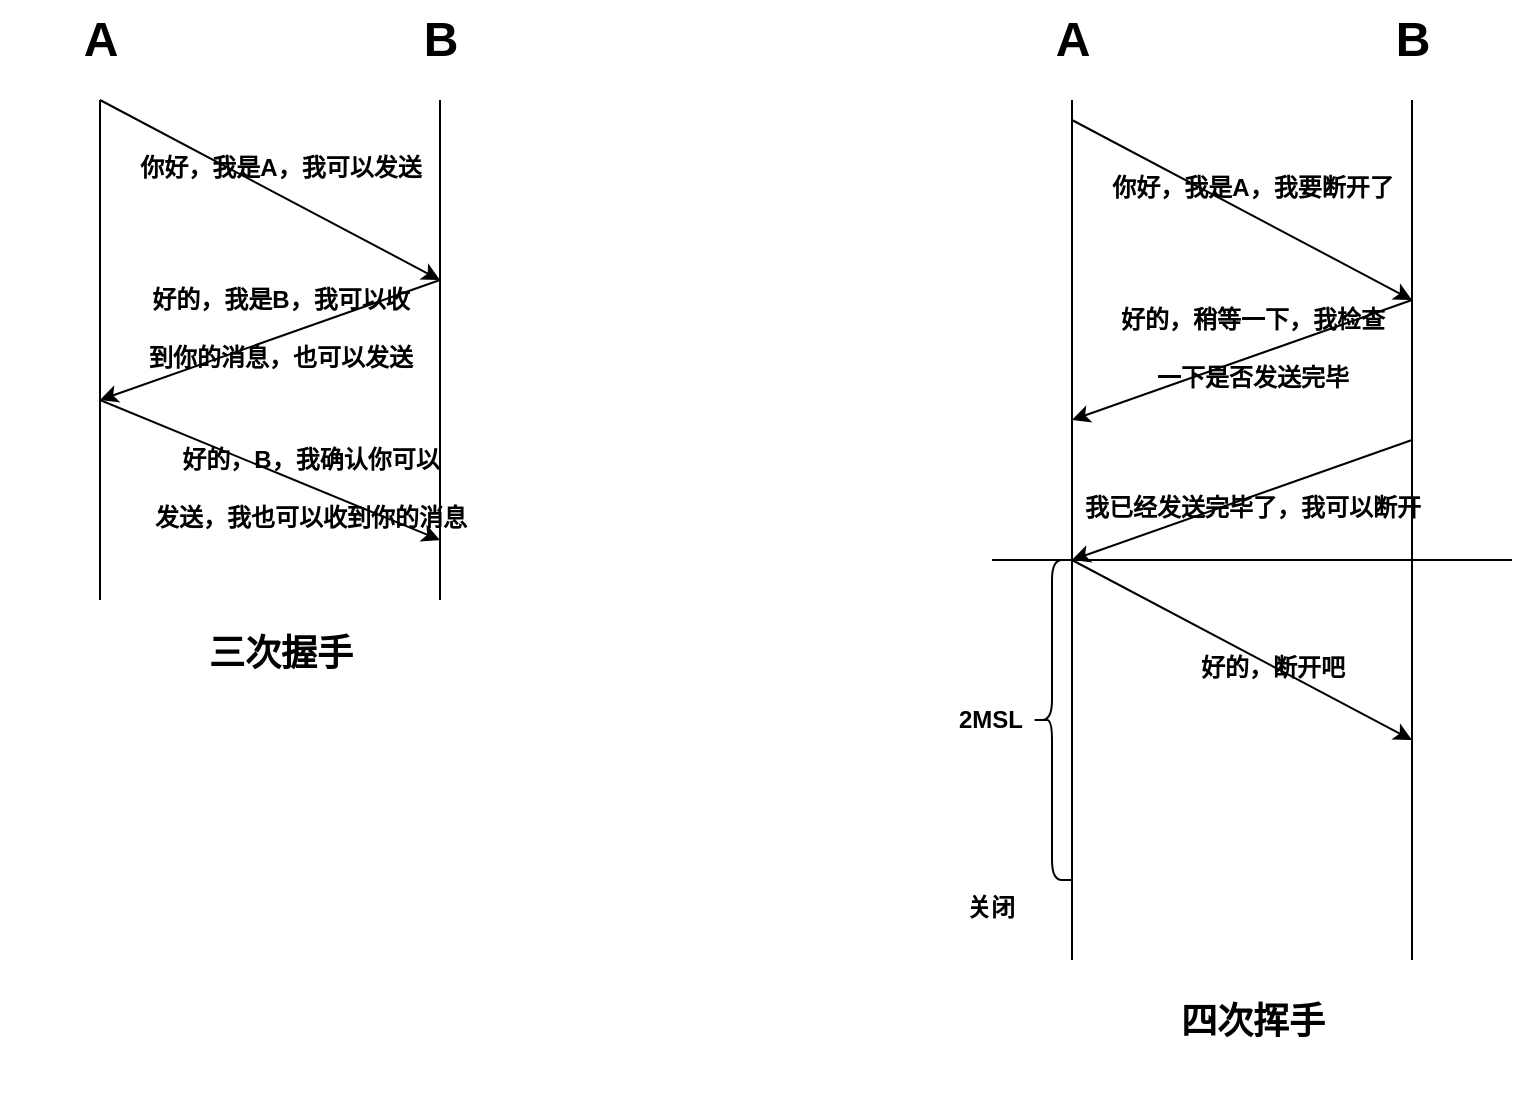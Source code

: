 <mxfile>
    <diagram id="bKnh5mEhA4kRYuMkb2NR" name="第 1 页">
        <mxGraphModel dx="1027" dy="810" grid="1" gridSize="10" guides="1" tooltips="1" connect="1" arrows="1" fold="1" page="1" pageScale="1" pageWidth="1169" pageHeight="827" math="0" shadow="0">
            <root>
                <mxCell id="0"/>
                <mxCell id="1" parent="0"/>
                <mxCell id="42" value="" style="group" vertex="1" connectable="0" parent="1">
                    <mxGeometry x="630" y="50" width="296" height="524" as="geometry"/>
                </mxCell>
                <mxCell id="16" value="" style="endArrow=none;html=1;" edge="1" parent="42">
                    <mxGeometry width="50" height="50" relative="1" as="geometry">
                        <mxPoint x="76" y="480" as="sourcePoint"/>
                        <mxPoint x="76" y="50.0" as="targetPoint"/>
                    </mxGeometry>
                </mxCell>
                <mxCell id="17" value="" style="endArrow=none;html=1;" edge="1" parent="42">
                    <mxGeometry width="50" height="50" relative="1" as="geometry">
                        <mxPoint x="246" y="480" as="sourcePoint"/>
                        <mxPoint x="246" y="50.0" as="targetPoint"/>
                    </mxGeometry>
                </mxCell>
                <mxCell id="18" value="B" style="text;strokeColor=none;fillColor=none;html=1;fontSize=24;fontStyle=1;verticalAlign=middle;align=center;" vertex="1" parent="42">
                    <mxGeometry x="196" width="100" height="40" as="geometry"/>
                </mxCell>
                <mxCell id="19" value="A" style="text;strokeColor=none;fillColor=none;html=1;fontSize=24;fontStyle=1;verticalAlign=middle;align=center;" vertex="1" parent="42">
                    <mxGeometry x="26" width="100" height="40" as="geometry"/>
                </mxCell>
                <mxCell id="20" value="&lt;font style=&quot;font-size: 12px&quot;&gt;你好，我是A，我要断开了&lt;/font&gt;" style="text;strokeColor=none;fillColor=none;html=1;fontSize=24;fontStyle=1;verticalAlign=middle;align=center;" vertex="1" parent="42">
                    <mxGeometry x="76" y="70" width="180" height="40" as="geometry"/>
                </mxCell>
                <mxCell id="21" value="" style="endArrow=classic;html=1;" edge="1" parent="42">
                    <mxGeometry width="50" height="50" relative="1" as="geometry">
                        <mxPoint x="76" y="60" as="sourcePoint"/>
                        <mxPoint x="246" y="150" as="targetPoint"/>
                    </mxGeometry>
                </mxCell>
                <mxCell id="22" value="&lt;span style=&quot;font-size: 12px&quot;&gt;好的，稍等一下，我检查&lt;br&gt;一下是否发送完毕&lt;/span&gt;" style="text;strokeColor=none;fillColor=none;html=1;fontSize=24;fontStyle=1;verticalAlign=middle;align=center;" vertex="1" parent="42">
                    <mxGeometry x="96" y="150" width="140" height="40" as="geometry"/>
                </mxCell>
                <mxCell id="23" value="" style="endArrow=classic;html=1;" edge="1" parent="42">
                    <mxGeometry width="50" height="50" relative="1" as="geometry">
                        <mxPoint x="246" y="150" as="sourcePoint"/>
                        <mxPoint x="76" y="210" as="targetPoint"/>
                    </mxGeometry>
                </mxCell>
                <mxCell id="27" value="" style="endArrow=classic;html=1;" edge="1" parent="42">
                    <mxGeometry width="50" height="50" relative="1" as="geometry">
                        <mxPoint x="246" y="220" as="sourcePoint"/>
                        <mxPoint x="76" y="280" as="targetPoint"/>
                    </mxGeometry>
                </mxCell>
                <mxCell id="28" value="&lt;span style=&quot;font-size: 12px&quot;&gt;我已经发送完毕了，我可以断开&lt;/span&gt;" style="text;strokeColor=none;fillColor=none;html=1;fontSize=24;fontStyle=1;verticalAlign=middle;align=center;" vertex="1" parent="42">
                    <mxGeometry x="96" y="230" width="140" height="40" as="geometry"/>
                </mxCell>
                <mxCell id="29" value="&lt;p style=&quot;line-height: 1&quot;&gt;&lt;/p&gt;&lt;blockquote style=&quot;margin: 0 0 0 40px ; border: none ; padding: 0px&quot;&gt;&lt;/blockquote&gt;&lt;font style=&quot;font-size: 12px ; line-height: 1&quot;&gt;&lt;span&gt;好的，断开吧&lt;/span&gt;&lt;/font&gt;&lt;br&gt;&lt;p&gt;&lt;/p&gt;" style="text;strokeColor=none;fillColor=none;html=1;fontSize=24;fontStyle=1;verticalAlign=middle;align=center;" vertex="1" parent="42">
                    <mxGeometry x="116" y="310" width="120" height="40" as="geometry"/>
                </mxCell>
                <mxCell id="30" value="" style="endArrow=classic;html=1;" edge="1" parent="42">
                    <mxGeometry width="50" height="50" relative="1" as="geometry">
                        <mxPoint x="76" y="280" as="sourcePoint"/>
                        <mxPoint x="246" y="370" as="targetPoint"/>
                    </mxGeometry>
                </mxCell>
                <mxCell id="31" value="" style="endArrow=none;html=1;fontFamily=Times New Roman;fontSize=18;" edge="1" parent="42">
                    <mxGeometry width="50" height="50" relative="1" as="geometry">
                        <mxPoint x="36" y="280" as="sourcePoint"/>
                        <mxPoint x="296" y="280" as="targetPoint"/>
                    </mxGeometry>
                </mxCell>
                <mxCell id="37" value="" style="shape=curlyBracket;whiteSpace=wrap;html=1;rounded=1;fontFamily=Times New Roman;fontSize=18;" vertex="1" parent="42">
                    <mxGeometry x="56" y="280" width="20" height="160" as="geometry"/>
                </mxCell>
                <mxCell id="38" value="&lt;span style=&quot;font-size: 12px&quot;&gt;2MSL&lt;/span&gt;" style="text;strokeColor=none;fillColor=none;html=1;fontSize=24;fontStyle=1;verticalAlign=middle;align=center;" vertex="1" parent="42">
                    <mxGeometry y="346" width="70" height="20" as="geometry"/>
                </mxCell>
                <mxCell id="39" value="&lt;span style=&quot;font-size: 12px&quot;&gt;关闭&lt;/span&gt;" style="text;strokeColor=none;fillColor=none;html=1;fontSize=24;fontStyle=1;verticalAlign=middle;align=center;" vertex="1" parent="42">
                    <mxGeometry y="440" width="70" height="20" as="geometry"/>
                </mxCell>
                <mxCell id="40" value="&lt;p style=&quot;line-height: 1&quot;&gt;&lt;/p&gt;&lt;blockquote style=&quot;margin: 0 0 0 40px ; border: none ; padding: 0px&quot;&gt;&lt;/blockquote&gt;&lt;span style=&quot;font-size: 18px&quot;&gt;四次挥手&lt;/span&gt;&lt;br&gt;&lt;p&gt;&lt;/p&gt;" style="text;strokeColor=none;fillColor=none;html=1;fontSize=24;fontStyle=1;verticalAlign=middle;align=center;" vertex="1" parent="42">
                    <mxGeometry x="73.5" y="494" width="185" height="30" as="geometry"/>
                </mxCell>
                <mxCell id="43" value="" style="group" vertex="1" connectable="0" parent="1">
                    <mxGeometry x="170" y="50" width="270" height="340" as="geometry"/>
                </mxCell>
                <mxCell id="2" value="" style="endArrow=none;html=1;" edge="1" parent="43">
                    <mxGeometry width="50" height="50" relative="1" as="geometry">
                        <mxPoint x="50" y="300" as="sourcePoint"/>
                        <mxPoint x="50" y="50" as="targetPoint"/>
                    </mxGeometry>
                </mxCell>
                <mxCell id="3" value="" style="endArrow=none;html=1;" edge="1" parent="43">
                    <mxGeometry width="50" height="50" relative="1" as="geometry">
                        <mxPoint x="220" y="300" as="sourcePoint"/>
                        <mxPoint x="220" y="50" as="targetPoint"/>
                    </mxGeometry>
                </mxCell>
                <mxCell id="5" value="A" style="text;strokeColor=none;fillColor=none;html=1;fontSize=24;fontStyle=1;verticalAlign=middle;align=center;" vertex="1" parent="43">
                    <mxGeometry width="100" height="40" as="geometry"/>
                </mxCell>
                <mxCell id="6" value="B" style="text;strokeColor=none;fillColor=none;html=1;fontSize=24;fontStyle=1;verticalAlign=middle;align=center;" vertex="1" parent="43">
                    <mxGeometry x="170" width="100" height="40" as="geometry"/>
                </mxCell>
                <mxCell id="7" value="" style="endArrow=classic;html=1;" edge="1" parent="43">
                    <mxGeometry width="50" height="50" relative="1" as="geometry">
                        <mxPoint x="50" y="50" as="sourcePoint"/>
                        <mxPoint x="220" y="140" as="targetPoint"/>
                    </mxGeometry>
                </mxCell>
                <mxCell id="8" value="" style="endArrow=classic;html=1;" edge="1" parent="43">
                    <mxGeometry width="50" height="50" relative="1" as="geometry">
                        <mxPoint x="220" y="140" as="sourcePoint"/>
                        <mxPoint x="50" y="200" as="targetPoint"/>
                    </mxGeometry>
                </mxCell>
                <mxCell id="9" value="" style="endArrow=classic;html=1;" edge="1" parent="43">
                    <mxGeometry width="50" height="50" relative="1" as="geometry">
                        <mxPoint x="50" y="200" as="sourcePoint"/>
                        <mxPoint x="220" y="270" as="targetPoint"/>
                    </mxGeometry>
                </mxCell>
                <mxCell id="10" value="&lt;font style=&quot;font-size: 12px&quot;&gt;你好，我是A，我可以发送&lt;/font&gt;" style="text;strokeColor=none;fillColor=none;html=1;fontSize=24;fontStyle=1;verticalAlign=middle;align=center;" vertex="1" parent="43">
                    <mxGeometry x="120" y="70" width="40" height="20" as="geometry"/>
                </mxCell>
                <mxCell id="11" value="&lt;font style=&quot;font-size: 12px ; line-height: 1&quot;&gt;好的，我是B，我可以收&lt;br&gt;到你的消息，也可以发送&lt;/font&gt;" style="text;strokeColor=none;fillColor=none;html=1;fontSize=24;fontStyle=1;verticalAlign=middle;align=center;" vertex="1" parent="43">
                    <mxGeometry x="70" y="140" width="140" height="40" as="geometry"/>
                </mxCell>
                <mxCell id="14" value="&lt;p style=&quot;line-height: 1&quot;&gt;&lt;/p&gt;&lt;blockquote style=&quot;margin: 0 0 0 40px ; border: none ; padding: 0px&quot;&gt;&lt;/blockquote&gt;&lt;font style=&quot;font-size: 12px ; line-height: 1&quot;&gt;&lt;span&gt;好的，B，我确认你可以&lt;/span&gt;&lt;br&gt;&lt;span&gt;发送，我也可以收到你的消息&lt;/span&gt;&lt;/font&gt;&lt;br&gt;&lt;p&gt;&lt;/p&gt;" style="text;strokeColor=none;fillColor=none;html=1;fontSize=24;fontStyle=1;verticalAlign=middle;align=center;" vertex="1" parent="43">
                    <mxGeometry x="60" y="200" width="190" height="80" as="geometry"/>
                </mxCell>
                <mxCell id="15" value="&lt;p style=&quot;line-height: 1&quot;&gt;&lt;/p&gt;&lt;blockquote style=&quot;margin: 0 0 0 40px ; border: none ; padding: 0px&quot;&gt;&lt;/blockquote&gt;&lt;font style=&quot;font-size: 18px&quot;&gt;三次握手&lt;/font&gt;&lt;br&gt;&lt;p&gt;&lt;/p&gt;" style="text;strokeColor=none;fillColor=none;html=1;fontSize=24;fontStyle=1;verticalAlign=middle;align=center;" vertex="1" parent="43">
                    <mxGeometry x="47.5" y="310" width="185" height="30" as="geometry"/>
                </mxCell>
            </root>
        </mxGraphModel>
    </diagram>
</mxfile>